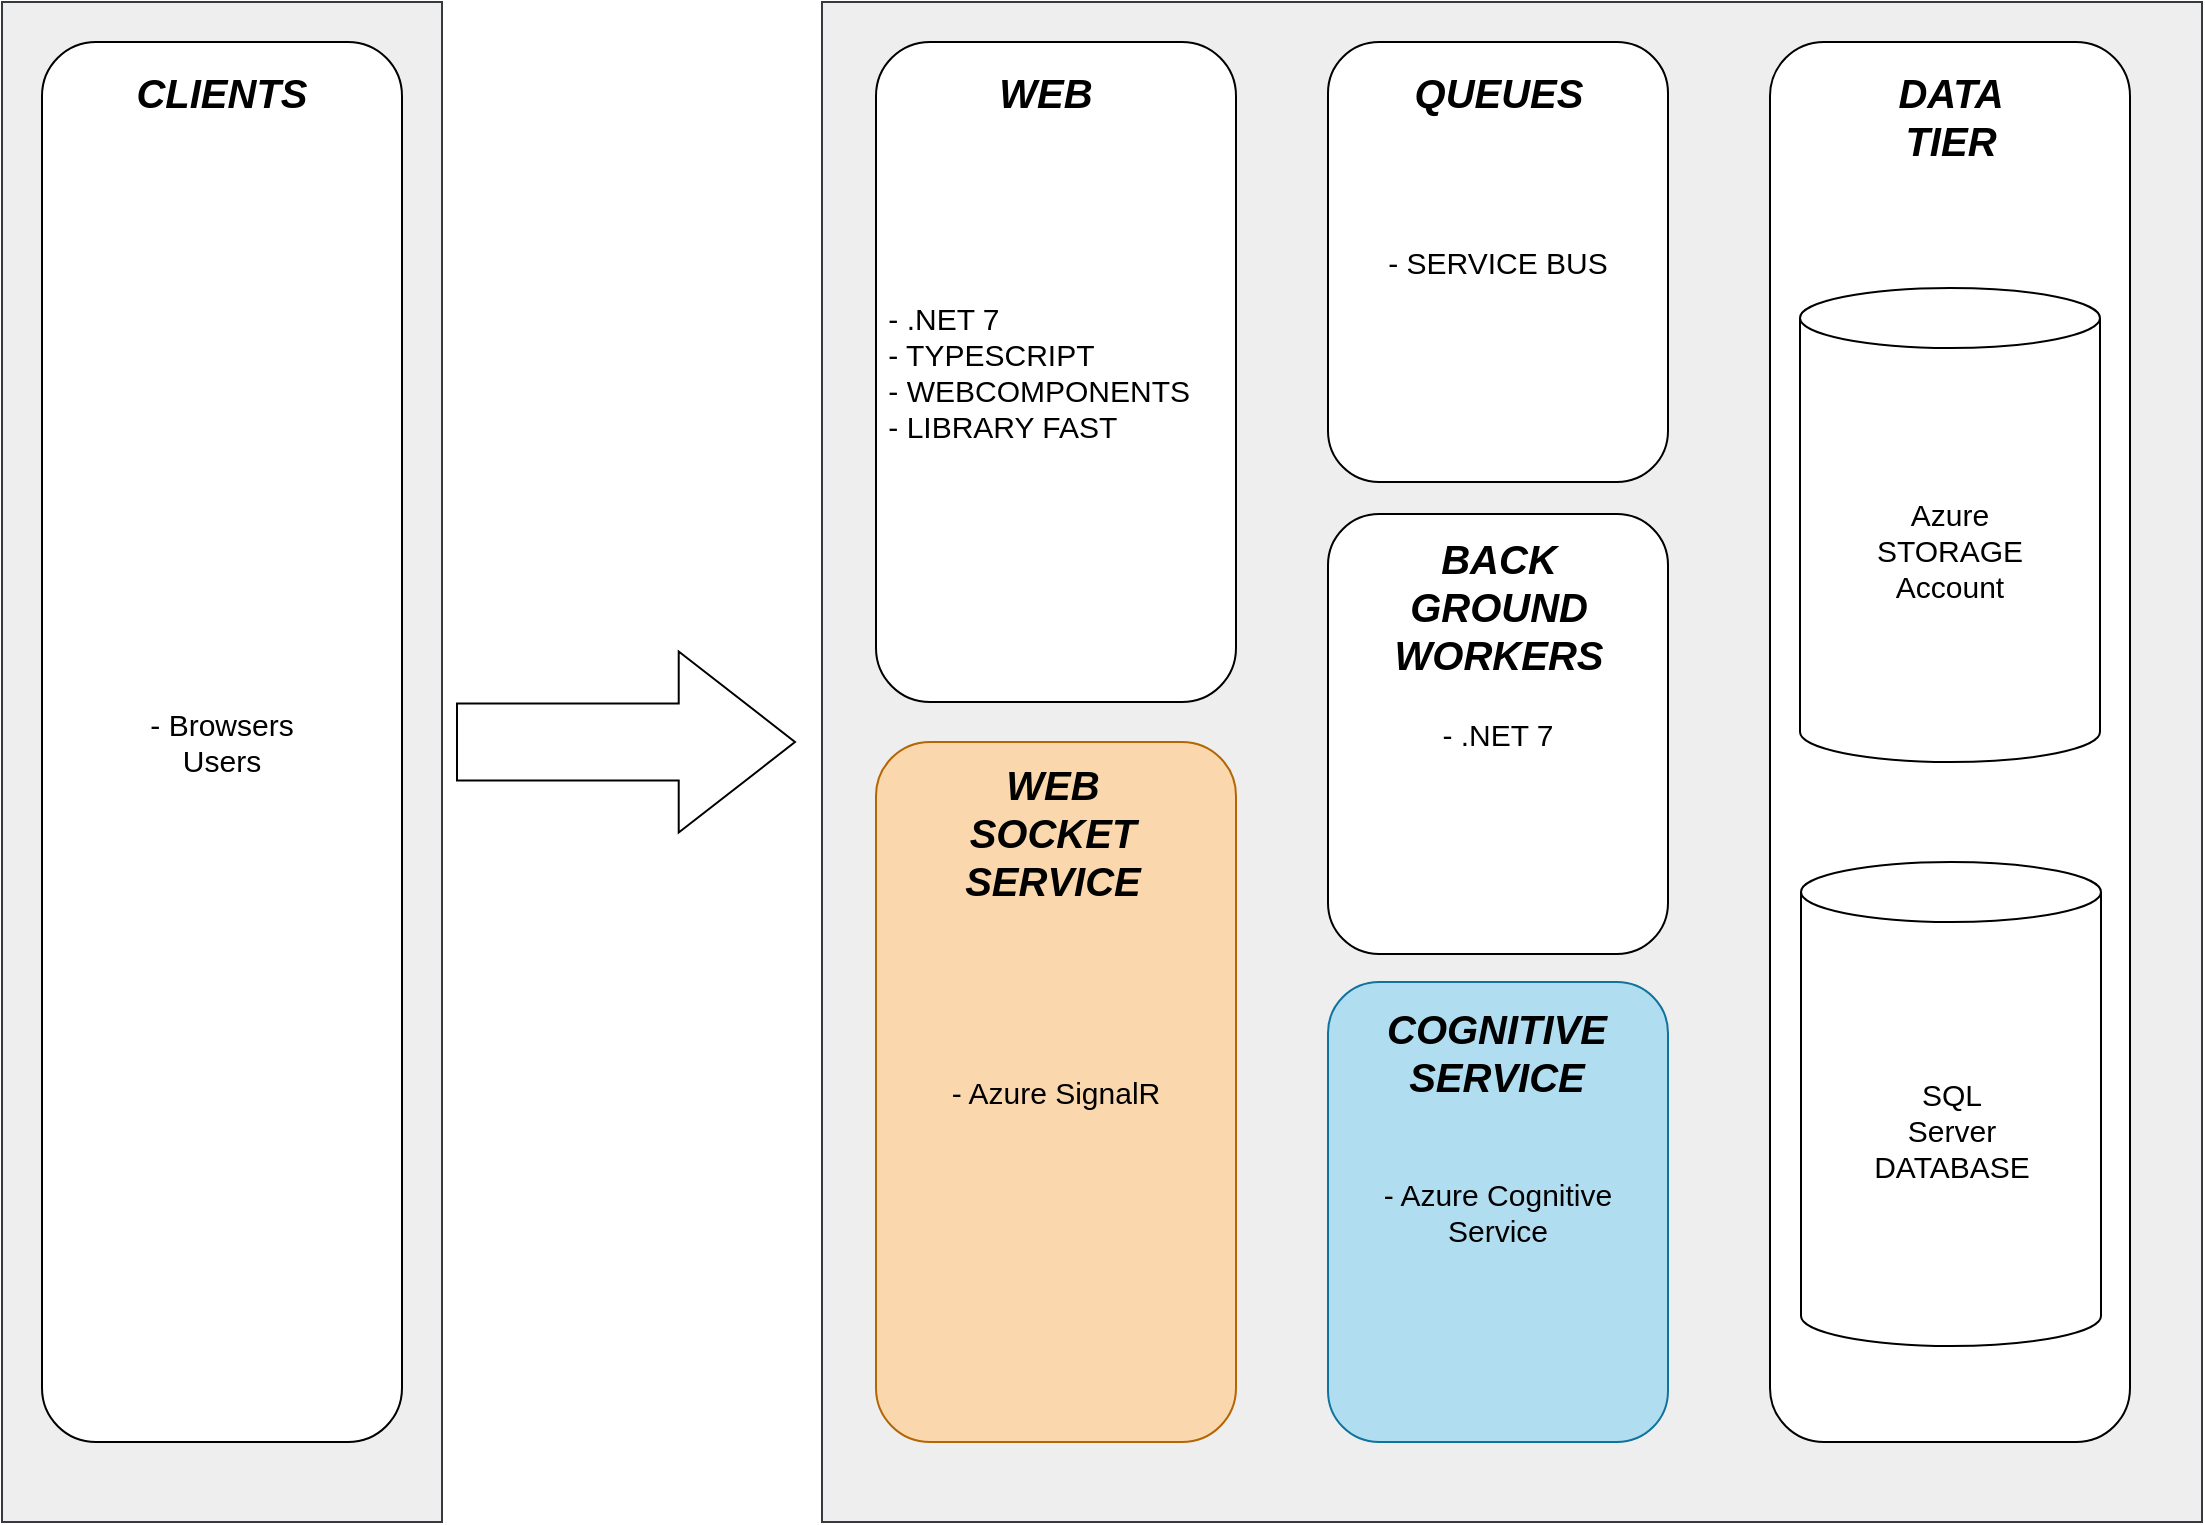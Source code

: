 <mxfile version="21.2.8" type="device">
  <diagram name="Page-1" id="vMRXTCQX2fNt1NvfBW1m">
    <mxGraphModel dx="1036" dy="614" grid="1" gridSize="10" guides="1" tooltips="1" connect="1" arrows="1" fold="1" page="1" pageScale="1" pageWidth="1169" pageHeight="827" math="0" shadow="0">
      <root>
        <mxCell id="0" />
        <mxCell id="1" parent="0" />
        <mxCell id="f5kJIztFK3Bd6Y3ZRxWH-22" value="" style="rounded=0;whiteSpace=wrap;html=1;fillColor=#eeeeee;strokeColor=#36393d;" parent="1" vertex="1">
          <mxGeometry x="420" y="20" width="690" height="760" as="geometry" />
        </mxCell>
        <mxCell id="f5kJIztFK3Bd6Y3ZRxWH-21" value="" style="rounded=0;whiteSpace=wrap;html=1;fillColor=#eeeeee;strokeColor=#36393d;" parent="1" vertex="1">
          <mxGeometry x="10" y="20" width="220" height="760" as="geometry" />
        </mxCell>
        <mxCell id="f5kJIztFK3Bd6Y3ZRxWH-1" value="- Browsers&lt;br style=&quot;font-size: 15px;&quot;&gt;Users" style="rounded=1;whiteSpace=wrap;html=1;fontSize=15;" parent="1" vertex="1">
          <mxGeometry x="30" y="40" width="180" height="700" as="geometry" />
        </mxCell>
        <mxCell id="f5kJIztFK3Bd6Y3ZRxWH-2" value="" style="shape=flexArrow;endArrow=classic;html=1;rounded=0;endWidth=51.111;endSize=19.046;width=38.462;fillColor=default;" parent="1" edge="1">
          <mxGeometry width="50" height="50" relative="1" as="geometry">
            <mxPoint x="237" y="390" as="sourcePoint" />
            <mxPoint x="407" y="390" as="targetPoint" />
          </mxGeometry>
        </mxCell>
        <mxCell id="f5kJIztFK3Bd6Y3ZRxWH-4" value="&lt;div style=&quot;&quot;&gt;&lt;span style=&quot;background-color: initial;&quot;&gt;&amp;nbsp;- .NET 7&lt;/span&gt;&lt;/div&gt;&lt;div style=&quot;&quot;&gt;&lt;span style=&quot;background-color: initial;&quot;&gt;&amp;nbsp;- TYPESCRIPT&lt;/span&gt;&lt;/div&gt;&amp;nbsp;- WEBCOMPONENTS&lt;br style=&quot;font-size: 15px;&quot;&gt;&amp;nbsp;- LIBRARY FAST" style="rounded=1;whiteSpace=wrap;html=1;fontSize=15;align=left;arcSize=15;" parent="1" vertex="1">
          <mxGeometry x="447" y="40" width="180" height="330" as="geometry" />
        </mxCell>
        <mxCell id="f5kJIztFK3Bd6Y3ZRxWH-5" value="- SERVICE BUS" style="rounded=1;whiteSpace=wrap;html=1;fontSize=15;" parent="1" vertex="1">
          <mxGeometry x="673" y="40" width="170" height="220" as="geometry" />
        </mxCell>
        <mxCell id="f5kJIztFK3Bd6Y3ZRxWH-6" value="" style="rounded=1;whiteSpace=wrap;html=1;fontSize=15;" parent="1" vertex="1">
          <mxGeometry x="894" y="40" width="180" height="700" as="geometry" />
        </mxCell>
        <mxCell id="f5kJIztFK3Bd6Y3ZRxWH-7" value="- Azure SignalR" style="rounded=1;whiteSpace=wrap;html=1;fontSize=15;fillColor=#fad7ac;strokeColor=#b46504;" parent="1" vertex="1">
          <mxGeometry x="447" y="390" width="180" height="350" as="geometry" />
        </mxCell>
        <mxCell id="f5kJIztFK3Bd6Y3ZRxWH-8" value="SQL&lt;br style=&quot;font-size: 15px;&quot;&gt;Server&lt;br style=&quot;font-size: 15px;&quot;&gt;DATABASE" style="shape=cylinder3;whiteSpace=wrap;html=1;boundedLbl=1;backgroundOutline=1;size=15;fontSize=15;" parent="1" vertex="1">
          <mxGeometry x="909.5" y="450" width="150" height="242" as="geometry" />
        </mxCell>
        <mxCell id="f5kJIztFK3Bd6Y3ZRxWH-9" value="Azure&lt;br style=&quot;font-size: 15px;&quot;&gt;STORAGE&lt;br style=&quot;font-size: 15px;&quot;&gt;Account" style="shape=cylinder3;whiteSpace=wrap;html=1;boundedLbl=1;backgroundOutline=1;size=15;fontSize=15;" parent="1" vertex="1">
          <mxGeometry x="909" y="163" width="150" height="237" as="geometry" />
        </mxCell>
        <mxCell id="f5kJIztFK3Bd6Y3ZRxWH-10" value="- Azure Cognitive Service" style="rounded=1;whiteSpace=wrap;html=1;fontSize=15;fillColor=#b1ddf0;strokeColor=#10739e;" parent="1" vertex="1">
          <mxGeometry x="673" y="510" width="170" height="230" as="geometry" />
        </mxCell>
        <mxCell id="f5kJIztFK3Bd6Y3ZRxWH-11" value="- .NET 7" style="rounded=1;whiteSpace=wrap;html=1;fontSize=15;" parent="1" vertex="1">
          <mxGeometry x="673" y="276" width="170" height="220" as="geometry" />
        </mxCell>
        <mxCell id="f5kJIztFK3Bd6Y3ZRxWH-12" value="WEB" style="text;html=1;strokeColor=none;fillColor=none;align=center;verticalAlign=middle;whiteSpace=wrap;rounded=0;fontSize=20;fontStyle=3" parent="1" vertex="1">
          <mxGeometry x="482" y="50" width="100" height="30" as="geometry" />
        </mxCell>
        <mxCell id="f5kJIztFK3Bd6Y3ZRxWH-13" value="QUEUES" style="text;html=1;strokeColor=none;fillColor=none;align=center;verticalAlign=middle;whiteSpace=wrap;rounded=0;fontSize=20;fontStyle=3" parent="1" vertex="1">
          <mxGeometry x="707" y="50" width="103" height="30" as="geometry" />
        </mxCell>
        <mxCell id="f5kJIztFK3Bd6Y3ZRxWH-14" value="DATA TIER" style="text;html=1;strokeColor=none;fillColor=none;align=center;verticalAlign=middle;whiteSpace=wrap;rounded=0;fontSize=20;fontStyle=3" parent="1" vertex="1">
          <mxGeometry x="939" y="62" width="91" height="30" as="geometry" />
        </mxCell>
        <mxCell id="f5kJIztFK3Bd6Y3ZRxWH-16" value="WEB SOCKET&lt;br&gt;SERVICE" style="text;html=1;strokeColor=none;fillColor=none;align=center;verticalAlign=middle;whiteSpace=wrap;rounded=0;fontSize=20;fontStyle=3" parent="1" vertex="1">
          <mxGeometry x="469.5" y="420" width="130.5" height="30" as="geometry" />
        </mxCell>
        <mxCell id="f5kJIztFK3Bd6Y3ZRxWH-17" value="COGNITIVE SERVICE" style="text;html=1;strokeColor=none;fillColor=none;align=center;verticalAlign=middle;whiteSpace=wrap;rounded=0;fontSize=20;fontStyle=3" parent="1" vertex="1">
          <mxGeometry x="705" y="530" width="105" height="30" as="geometry" />
        </mxCell>
        <mxCell id="f5kJIztFK3Bd6Y3ZRxWH-18" value="BACK&lt;br&gt;GROUND&lt;br&gt;WORKERS" style="text;html=1;strokeColor=none;fillColor=none;align=center;verticalAlign=middle;whiteSpace=wrap;rounded=0;fontSize=20;fontStyle=3" parent="1" vertex="1">
          <mxGeometry x="707" y="307" width="103" height="30" as="geometry" />
        </mxCell>
        <mxCell id="f5kJIztFK3Bd6Y3ZRxWH-19" value="CLIENTS" style="text;html=1;strokeColor=none;fillColor=none;align=center;verticalAlign=middle;whiteSpace=wrap;rounded=0;fontSize=20;fontStyle=3" parent="1" vertex="1">
          <mxGeometry x="60" y="50" width="120" height="30" as="geometry" />
        </mxCell>
      </root>
    </mxGraphModel>
  </diagram>
</mxfile>
